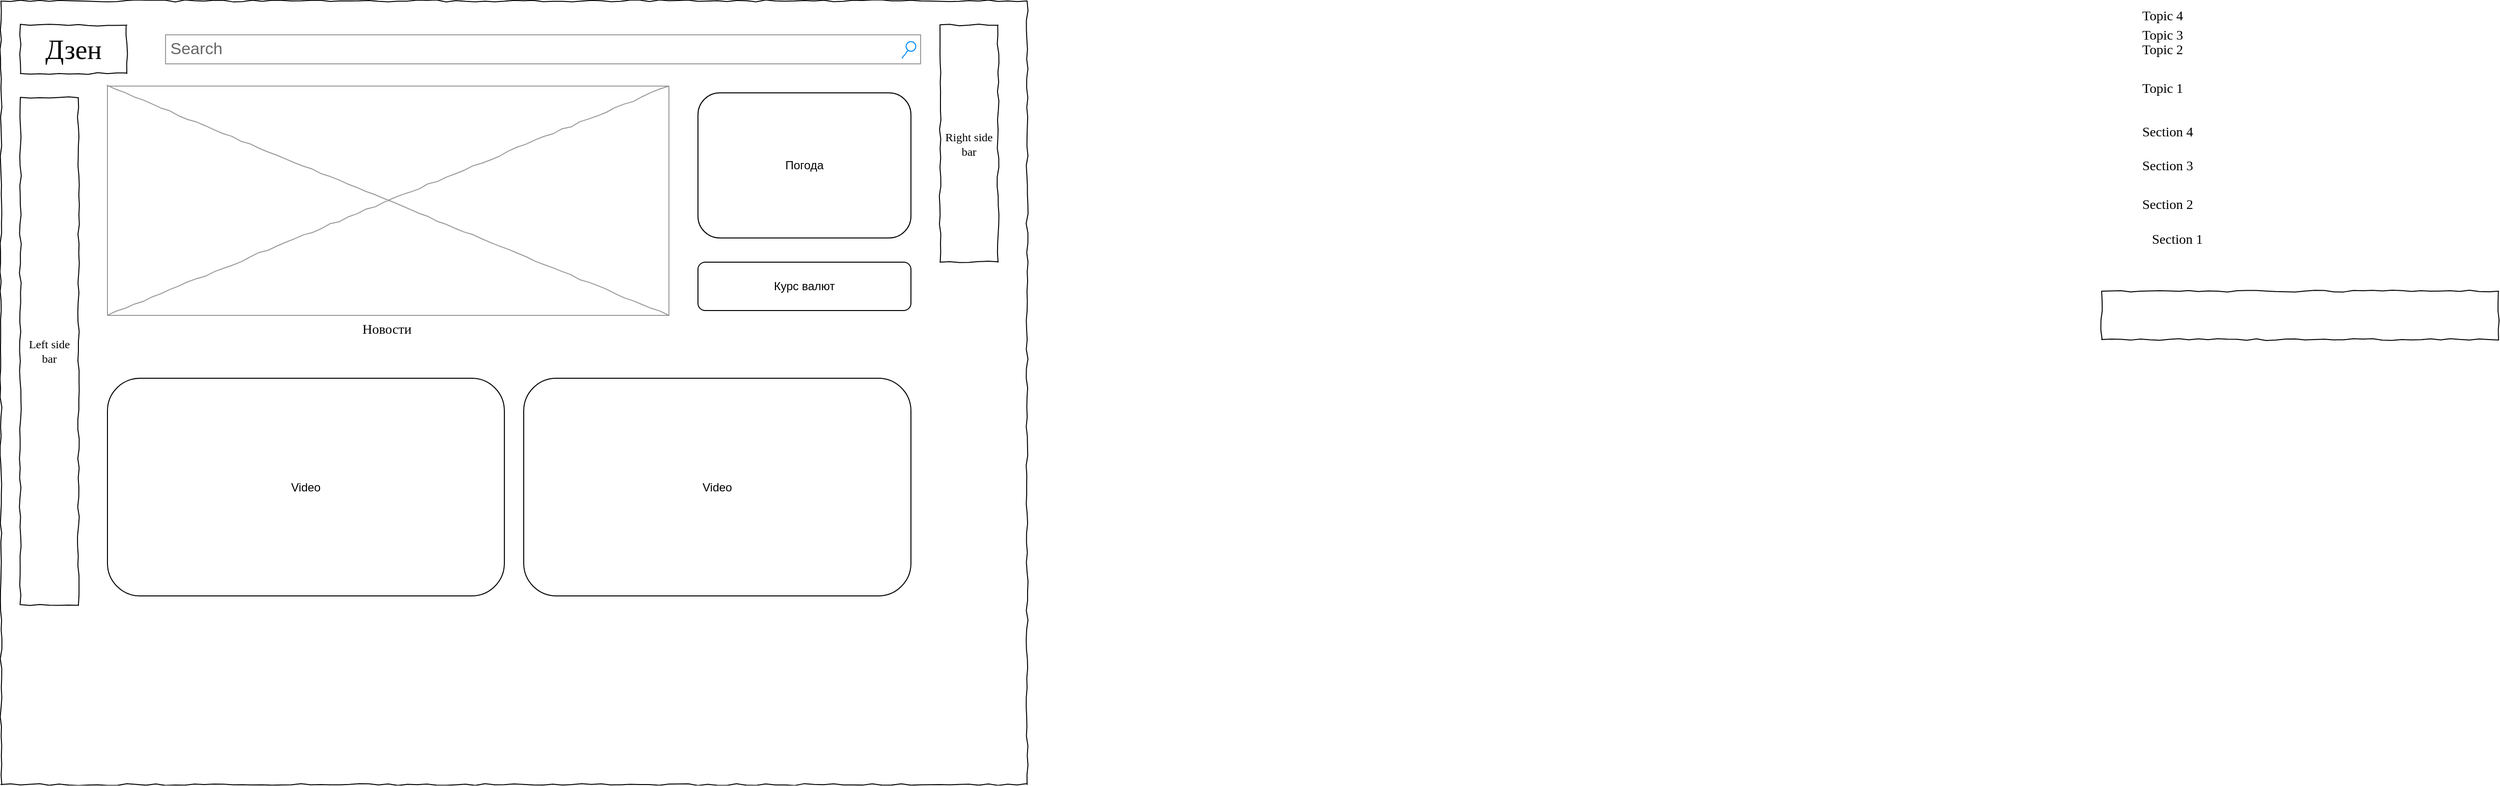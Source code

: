<mxfile version="21.5.0" type="device">
  <diagram name="Page-1" id="03018318-947c-dd8e-b7a3-06fadd420f32">
    <mxGraphModel dx="3254" dy="998" grid="1" gridSize="10" guides="1" tooltips="1" connect="1" arrows="1" fold="1" page="1" pageScale="1" pageWidth="1100" pageHeight="850" background="#ffffff" math="0" shadow="0">
      <root>
        <mxCell id="0" />
        <mxCell id="1" parent="0" />
        <mxCell id="677b7b8949515195-1" value="" style="whiteSpace=wrap;html=1;rounded=0;shadow=0;labelBackgroundColor=none;strokeColor=#000000;strokeWidth=1;fillColor=none;fontFamily=Verdana;fontSize=12;fontColor=#000000;align=center;comic=1;" parent="1" vertex="1">
          <mxGeometry x="-1020" y="50" width="1060" height="810" as="geometry" />
        </mxCell>
        <mxCell id="677b7b8949515195-2" value="Дзен" style="whiteSpace=wrap;html=1;rounded=0;shadow=0;labelBackgroundColor=none;strokeWidth=1;fontFamily=Verdana;fontSize=28;align=center;comic=1;" parent="1" vertex="1">
          <mxGeometry x="-1000" y="75" width="110" height="50" as="geometry" />
        </mxCell>
        <mxCell id="677b7b8949515195-3" value="Search" style="strokeWidth=1;shadow=0;dashed=0;align=center;html=1;shape=mxgraph.mockup.forms.searchBox;strokeColor=#999999;mainText=;strokeColor2=#008cff;fontColor=#666666;fontSize=17;align=left;spacingLeft=3;rounded=0;labelBackgroundColor=none;comic=1;" parent="1" vertex="1">
          <mxGeometry x="-850" y="85" width="780" height="30" as="geometry" />
        </mxCell>
        <mxCell id="677b7b8949515195-4" value="Topic 1" style="text;html=1;points=[];align=left;verticalAlign=top;spacingTop=-4;fontSize=14;fontFamily=Verdana" parent="1" vertex="1">
          <mxGeometry x="1190" y="130" width="60" height="20" as="geometry" />
        </mxCell>
        <mxCell id="677b7b8949515195-5" value="Topic 2" style="text;html=1;points=[];align=left;verticalAlign=top;spacingTop=-4;fontSize=14;fontFamily=Verdana" parent="1" vertex="1">
          <mxGeometry x="1190" y="90" width="60" height="40" as="geometry" />
        </mxCell>
        <mxCell id="677b7b8949515195-6" value="Topic 3" style="text;html=1;points=[];align=left;verticalAlign=top;spacingTop=-4;fontSize=14;fontFamily=Verdana" parent="1" vertex="1">
          <mxGeometry x="1190" y="75" width="60" height="40" as="geometry" />
        </mxCell>
        <mxCell id="677b7b8949515195-7" value="Topic 4" style="text;html=1;points=[];align=left;verticalAlign=top;spacingTop=-4;fontSize=14;fontFamily=Verdana" parent="1" vertex="1">
          <mxGeometry x="1190" y="55" width="60" height="20" as="geometry" />
        </mxCell>
        <mxCell id="677b7b8949515195-8" value="Left side bar" style="whiteSpace=wrap;html=1;rounded=0;shadow=0;labelBackgroundColor=none;strokeWidth=1;fillColor=none;fontFamily=Verdana;fontSize=12;align=center;comic=1;" parent="1" vertex="1">
          <mxGeometry x="-1000" y="150" width="60" height="524" as="geometry" />
        </mxCell>
        <mxCell id="677b7b8949515195-10" value="" style="whiteSpace=wrap;html=1;rounded=0;shadow=0;labelBackgroundColor=none;strokeWidth=1;fillColor=none;fontFamily=Verdana;fontSize=12;align=center;comic=1;" parent="1" vertex="1">
          <mxGeometry x="1150" y="350" width="410" height="50" as="geometry" />
        </mxCell>
        <mxCell id="677b7b8949515195-11" value="Section 1" style="text;html=1;points=[];align=left;verticalAlign=top;spacingTop=-4;fontSize=14;fontFamily=Verdana" parent="1" vertex="1">
          <mxGeometry x="1200" y="286" width="60" height="20" as="geometry" />
        </mxCell>
        <mxCell id="677b7b8949515195-12" value="Section 2" style="text;html=1;points=[];align=left;verticalAlign=top;spacingTop=-4;fontSize=14;fontFamily=Verdana" parent="1" vertex="1">
          <mxGeometry x="1190" y="250" width="60" height="20" as="geometry" />
        </mxCell>
        <mxCell id="677b7b8949515195-13" value="Section 3" style="text;html=1;points=[];align=left;verticalAlign=top;spacingTop=-4;fontSize=14;fontFamily=Verdana" parent="1" vertex="1">
          <mxGeometry x="1190" y="210" width="60" height="20" as="geometry" />
        </mxCell>
        <mxCell id="677b7b8949515195-14" value="Section 4" style="text;html=1;points=[];align=left;verticalAlign=top;spacingTop=-4;fontSize=14;fontFamily=Verdana" parent="1" vertex="1">
          <mxGeometry x="1190" y="175" width="60" height="20" as="geometry" />
        </mxCell>
        <mxCell id="677b7b8949515195-16" value="Новости&amp;nbsp;" style="verticalLabelPosition=bottom;shadow=0;dashed=0;align=center;html=1;verticalAlign=top;strokeWidth=1;shape=mxgraph.mockup.graphics.simpleIcon;strokeColor=#999999;rounded=0;labelBackgroundColor=none;fontFamily=Verdana;fontSize=14;fontColor=#000000;comic=1;" parent="1" vertex="1">
          <mxGeometry x="-910" y="138" width="580" height="237" as="geometry" />
        </mxCell>
        <mxCell id="WTeWMjZGcdEQwCzhiFEo-4" value="Курс валют" style="rounded=1;whiteSpace=wrap;html=1;" vertex="1" parent="1">
          <mxGeometry x="-300" y="320" width="220" height="50" as="geometry" />
        </mxCell>
        <mxCell id="WTeWMjZGcdEQwCzhiFEo-5" value="Погода" style="rounded=1;whiteSpace=wrap;html=1;" vertex="1" parent="1">
          <mxGeometry x="-300" y="145" width="220" height="150" as="geometry" />
        </mxCell>
        <mxCell id="WTeWMjZGcdEQwCzhiFEo-6" value="Right side bar" style="whiteSpace=wrap;html=1;rounded=0;shadow=0;labelBackgroundColor=none;strokeWidth=1;fillColor=none;fontFamily=Verdana;fontSize=12;align=center;comic=1;" vertex="1" parent="1">
          <mxGeometry x="-50" y="75" width="60" height="245" as="geometry" />
        </mxCell>
        <mxCell id="WTeWMjZGcdEQwCzhiFEo-8" value="Video" style="rounded=1;whiteSpace=wrap;html=1;" vertex="1" parent="1">
          <mxGeometry x="-910" y="440" width="410" height="225" as="geometry" />
        </mxCell>
        <mxCell id="WTeWMjZGcdEQwCzhiFEo-10" value="Video" style="rounded=1;whiteSpace=wrap;html=1;" vertex="1" parent="1">
          <mxGeometry x="-480" y="440" width="400" height="225" as="geometry" />
        </mxCell>
      </root>
    </mxGraphModel>
  </diagram>
</mxfile>
